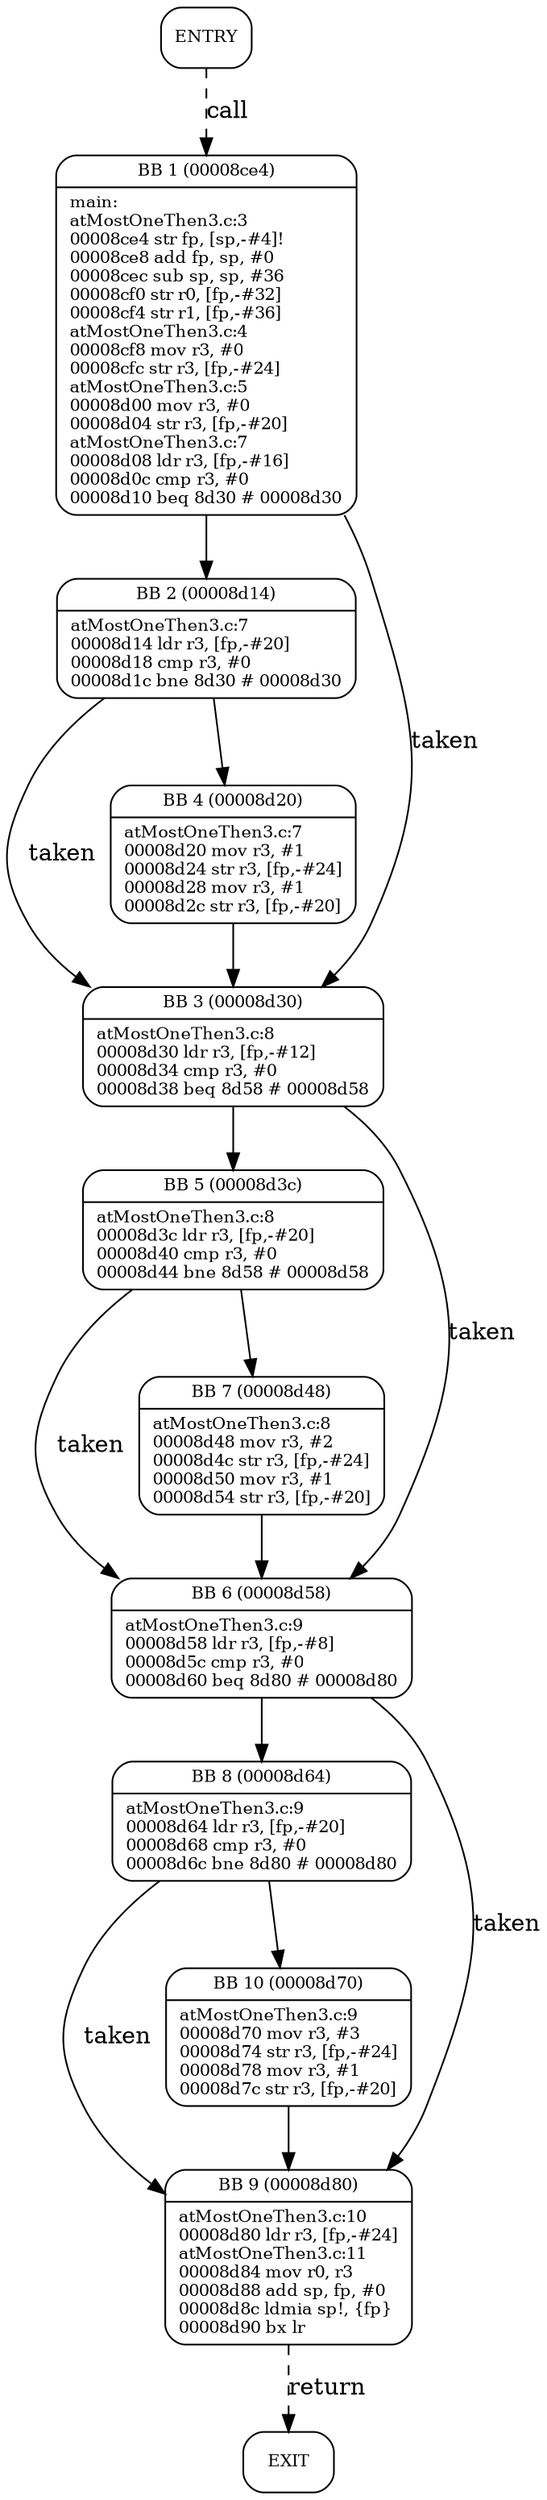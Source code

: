 digraph main{
node [shape=Mrecord, labeljust=l, fontsize=10];
	"0" [label="ENTRY"]
	"0" -> "1" [label="call", style=dashed, weight=2];
	"1" [label="{BB 1 (00008ce4) | main:\latMostOneThen3.c:3\l00008ce4    str fp, [sp,-#4]!\l00008ce8    add fp, sp, #0\l00008cec    sub sp, sp, #36\l00008cf0    str r0, [fp,-#32]\l00008cf4    str r1, [fp,-#36]\latMostOneThen3.c:4\l00008cf8    mov r3, #0\l00008cfc    str r3, [fp,-#24]\latMostOneThen3.c:5\l00008d00    mov r3, #0\l00008d04    str r3, [fp,-#20]\latMostOneThen3.c:7\l00008d08    ldr r3, [fp,-#16]\l00008d0c    cmp r3, #0\l00008d10    beq 8d30    # 00008d30\l }"]
	"1" -> "2" [weight=4];
	"1" -> "3" [label="taken", weight=3];
	"2" [label="{BB 2 (00008d14) | atMostOneThen3.c:7\l00008d14    ldr r3, [fp,-#20]\l00008d18    cmp r3, #0\l00008d1c    bne 8d30    # 00008d30\l }"]
	"2" -> "4" [weight=4];
	"2" -> "3" [label="taken", weight=3];
	"3" [label="{BB 3 (00008d30) | atMostOneThen3.c:8\l00008d30    ldr r3, [fp,-#12]\l00008d34    cmp r3, #0\l00008d38    beq 8d58    # 00008d58\l }"]
	"3" -> "5" [weight=4];
	"3" -> "6" [label="taken", weight=3];
	"4" [label="{BB 4 (00008d20) | atMostOneThen3.c:7\l00008d20    mov r3, #1\l00008d24    str r3, [fp,-#24]\l00008d28    mov r3, #1\l00008d2c    str r3, [fp,-#20]\l }"]
	"4" -> "3" [weight=4];
	"5" [label="{BB 5 (00008d3c) | atMostOneThen3.c:8\l00008d3c    ldr r3, [fp,-#20]\l00008d40    cmp r3, #0\l00008d44    bne 8d58    # 00008d58\l }"]
	"5" -> "7" [weight=4];
	"5" -> "6" [label="taken", weight=3];
	"6" [label="{BB 6 (00008d58) | atMostOneThen3.c:9\l00008d58    ldr r3, [fp,-#8]\l00008d5c    cmp r3, #0\l00008d60    beq 8d80    # 00008d80\l }"]
	"6" -> "8" [weight=4];
	"6" -> "9" [label="taken", weight=3];
	"7" [label="{BB 7 (00008d48) | atMostOneThen3.c:8\l00008d48    mov r3, #2\l00008d4c    str r3, [fp,-#24]\l00008d50    mov r3, #1\l00008d54    str r3, [fp,-#20]\l }"]
	"7" -> "6" [weight=4];
	"8" [label="{BB 8 (00008d64) | atMostOneThen3.c:9\l00008d64    ldr r3, [fp,-#20]\l00008d68    cmp r3, #0\l00008d6c    bne 8d80    # 00008d80\l }"]
	"8" -> "10" [weight=4];
	"8" -> "9" [label="taken", weight=3];
	"9" [label="{BB 9 (00008d80) | atMostOneThen3.c:10\l00008d80    ldr r3, [fp,-#24]\latMostOneThen3.c:11\l00008d84    mov r0, r3\l00008d88    add sp, fp, #0\l00008d8c    ldmia sp!, \{fp\}\l00008d90    bx lr\l }"]
	"9" -> "11" [label="return", style=dashed, weight=2];
	"10" [label="{BB 10 (00008d70) | atMostOneThen3.c:9\l00008d70    mov r3, #3\l00008d74    str r3, [fp,-#24]\l00008d78    mov r3, #1\l00008d7c    str r3, [fp,-#20]\l }"]
	"10" -> "9" [weight=4];
	"11" [label="EXIT"]
}
